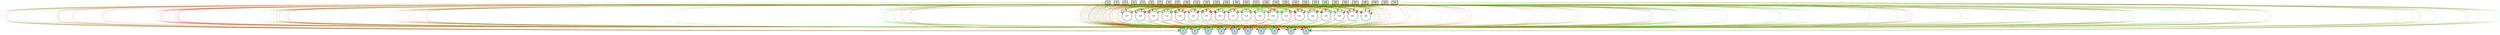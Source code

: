 digraph {
	node [fontsize=9 height=0.2 shape=circle width=0.2]
	-1 [fillcolor=lightgray shape=box style=filled]
	-2 [fillcolor=lightgray shape=box style=filled]
	-3 [fillcolor=lightgray shape=box style=filled]
	-4 [fillcolor=lightgray shape=box style=filled]
	-5 [fillcolor=lightgray shape=box style=filled]
	-6 [fillcolor=lightgray shape=box style=filled]
	-7 [fillcolor=lightgray shape=box style=filled]
	-8 [fillcolor=lightgray shape=box style=filled]
	-9 [fillcolor=lightgray shape=box style=filled]
	-10 [fillcolor=lightgray shape=box style=filled]
	-11 [fillcolor=lightgray shape=box style=filled]
	-12 [fillcolor=lightgray shape=box style=filled]
	-13 [fillcolor=lightgray shape=box style=filled]
	-14 [fillcolor=lightgray shape=box style=filled]
	-15 [fillcolor=lightgray shape=box style=filled]
	-16 [fillcolor=lightgray shape=box style=filled]
	-17 [fillcolor=lightgray shape=box style=filled]
	-18 [fillcolor=lightgray shape=box style=filled]
	-19 [fillcolor=lightgray shape=box style=filled]
	-20 [fillcolor=lightgray shape=box style=filled]
	-21 [fillcolor=lightgray shape=box style=filled]
	-22 [fillcolor=lightgray shape=box style=filled]
	-23 [fillcolor=lightgray shape=box style=filled]
	-24 [fillcolor=lightgray shape=box style=filled]
	-25 [fillcolor=lightgray shape=box style=filled]
	-26 [fillcolor=lightgray shape=box style=filled]
	-27 [fillcolor=lightgray shape=box style=filled]
	-28 [fillcolor=lightgray shape=box style=filled]
	-29 [fillcolor=lightgray shape=box style=filled]
	-30 [fillcolor=lightgray shape=box style=filled]
	-31 [fillcolor=lightgray shape=box style=filled]
	0 [fillcolor=lightblue style=filled]
	1 [fillcolor=lightblue style=filled]
	2 [fillcolor=lightblue style=filled]
	3 [fillcolor=lightblue style=filled]
	4 [fillcolor=lightblue style=filled]
	5 [fillcolor=lightblue style=filled]
	6 [fillcolor=lightblue style=filled]
	7 [fillcolor=lightblue style=filled]
	8 [fillcolor=lightblue style=filled]
	9 [fillcolor=lightblue style=filled]
	330 [fillcolor=white style=filled]
	332 [fillcolor=white style=filled]
	333 [fillcolor=white style=filled]
	334 [fillcolor=white style=filled]
	335 [fillcolor=white style=filled]
	336 [fillcolor=white style=filled]
	337 [fillcolor=white style=filled]
	338 [fillcolor=white style=filled]
	339 [fillcolor=white style=filled]
	340 [fillcolor=white style=filled]
	341 [fillcolor=white style=filled]
	342 [fillcolor=white style=filled]
	343 [fillcolor=white style=filled]
	344 [fillcolor=white style=filled]
	345 [fillcolor=white style=filled]
	346 [fillcolor=white style=filled]
	347 [fillcolor=white style=filled]
	348 [fillcolor=white style=filled]
	349 [fillcolor=white style=filled]
	-1 -> 330 [color=red penwidth=0.3601789352333331 style=solid]
	-1 -> 332 [color=red penwidth=0.20039700801677085 style=solid]
	-1 -> 333 [color=red penwidth=0.5034364051877729 style=solid]
	-1 -> 334 [color=red penwidth=0.19358175164731634 style=solid]
	-1 -> 335 [color=green penwidth=0.389459361612397 style=solid]
	-1 -> 336 [color=green penwidth=0.31427047736519725 style=solid]
	-1 -> 337 [color=green penwidth=0.4660155495863023 style=solid]
	-1 -> 338 [color=red penwidth=0.21204807556058902 style=solid]
	-1 -> 339 [color=red penwidth=0.2641428670358634 style=solid]
	-1 -> 340 [color=green penwidth=0.37704006048416017 style=solid]
	-1 -> 341 [color=green penwidth=0.11538886220763073 style=solid]
	-1 -> 342 [color=red penwidth=0.12189004403005967 style=solid]
	-1 -> 343 [color=red penwidth=0.2880046739219389 style=solid]
	-1 -> 344 [color=red penwidth=0.15087379397298523 style=solid]
	-1 -> 345 [color=red penwidth=0.4159964492967483 style=solid]
	-1 -> 346 [color=green penwidth=0.12273079968460122 style=solid]
	-1 -> 347 [color=red penwidth=0.13601524931390313 style=solid]
	-1 -> 348 [color=green penwidth=0.5479549489406452 style=solid]
	-1 -> 349 [color=green penwidth=0.3172359271310513 style=solid]
	-2 -> 330 [color=green penwidth=0.8547679418321656 style=solid]
	-2 -> 332 [color=green penwidth=0.29268809554489117 style=solid]
	-2 -> 333 [color=green penwidth=0.41793097387723355 style=solid]
	-2 -> 334 [color=green penwidth=0.3193675105474634 style=solid]
	-2 -> 335 [color=green penwidth=0.11268037195146757 style=solid]
	-2 -> 336 [color=green penwidth=0.34991771002407224 style=solid]
	-2 -> 337 [color=green penwidth=0.20666826124039356 style=solid]
	-2 -> 338 [color=red penwidth=0.20405392197585295 style=solid]
	-2 -> 339 [color=green penwidth=0.21522953111729576 style=solid]
	-2 -> 340 [color=red penwidth=0.1536076719156449 style=solid]
	-2 -> 341 [color=green penwidth=0.3544561390604004 style=solid]
	-2 -> 342 [color=red penwidth=0.13795289034740113 style=solid]
	-2 -> 343 [color=red penwidth=0.31170429095657337 style=solid]
	-2 -> 344 [color=red penwidth=0.2966015578838232 style=solid]
	-2 -> 345 [color=green penwidth=0.44710237603140035 style=solid]
	-2 -> 346 [color=green penwidth=0.26568852473057175 style=solid]
	-2 -> 347 [color=red penwidth=0.4704007457423539 style=solid]
	-2 -> 348 [color=red penwidth=0.16380218815157133 style=solid]
	-2 -> 349 [color=red penwidth=0.15185035022517235 style=solid]
	-3 -> 330 [color=green penwidth=0.3333700583628847 style=solid]
	-3 -> 332 [color=green penwidth=0.3008353659868024 style=solid]
	-3 -> 333 [color=red penwidth=0.38152576825721973 style=solid]
	-3 -> 334 [color=green penwidth=0.247071182206635 style=solid]
	-3 -> 335 [color=green penwidth=0.6038224855212805 style=solid]
	-3 -> 336 [color=green penwidth=0.25479672006358006 style=solid]
	-3 -> 337 [color=green penwidth=0.3417225406680769 style=solid]
	-3 -> 338 [color=green penwidth=0.4007078254677975 style=solid]
	-3 -> 339 [color=green penwidth=0.10867385388406296 style=solid]
	-3 -> 340 [color=red penwidth=0.5213732759769472 style=solid]
	-3 -> 341 [color=red penwidth=0.36167323269245966 style=solid]
	-3 -> 342 [color=red penwidth=0.4603828671733249 style=solid]
	-3 -> 343 [color=green penwidth=0.4987726621258992 style=solid]
	-3 -> 344 [color=green penwidth=0.21706407029968472 style=solid]
	-3 -> 345 [color=green penwidth=0.5169169933366902 style=solid]
	-3 -> 346 [color=red penwidth=0.2645199924714079 style=solid]
	-3 -> 347 [color=green penwidth=0.22619468011385443 style=solid]
	-3 -> 348 [color=green penwidth=0.21127924038665308 style=solid]
	-3 -> 349 [color=green penwidth=0.32031338321113634 style=solid]
	-4 -> 330 [color=red penwidth=0.3667196422765311 style=solid]
	-4 -> 332 [color=red penwidth=0.1787270513356527 style=solid]
	-4 -> 333 [color=green penwidth=0.3202045714739483 style=solid]
	-4 -> 334 [color=red penwidth=0.19147281078238648 style=solid]
	-4 -> 335 [color=red penwidth=0.2241752969111869 style=solid]
	-4 -> 336 [color=red penwidth=0.23817918439784866 style=solid]
	-4 -> 337 [color=green penwidth=0.16010708424235592 style=solid]
	-4 -> 338 [color=green penwidth=0.39598011735081795 style=solid]
	-4 -> 339 [color=red penwidth=0.13885963677304547 style=solid]
	-4 -> 340 [color=green penwidth=0.163644032687859 style=solid]
	-4 -> 341 [color=green penwidth=0.39217636529930844 style=solid]
	-4 -> 342 [color=red penwidth=0.1313588573011666 style=solid]
	-4 -> 343 [color=red penwidth=0.11054093576799348 style=solid]
	-4 -> 344 [color=red penwidth=0.1768954144257993 style=solid]
	-4 -> 345 [color=red penwidth=0.5553921998625558 style=solid]
	-4 -> 346 [color=green penwidth=0.13991610245104735 style=solid]
	-4 -> 347 [color=green penwidth=0.19950809181869777 style=solid]
	-4 -> 348 [color=green penwidth=0.29743821611215754 style=dotted]
	-4 -> 349 [color=red penwidth=0.6097050485689995 style=solid]
	-5 -> 330 [color=red penwidth=0.15602730226712916 style=solid]
	-5 -> 332 [color=green penwidth=0.2603764135849009 style=solid]
	-5 -> 333 [color=red penwidth=0.5913972750350309 style=solid]
	-5 -> 334 [color=red penwidth=0.5476421572482093 style=solid]
	-5 -> 335 [color=green penwidth=0.17102419810888325 style=solid]
	-5 -> 336 [color=green penwidth=0.18291235344615792 style=solid]
	-5 -> 337 [color=red penwidth=0.11504202034274283 style=solid]
	-5 -> 338 [color=red penwidth=0.4124995770871449 style=solid]
	-5 -> 339 [color=red penwidth=0.15931839572765422 style=solid]
	-5 -> 340 [color=green penwidth=0.18352581858094597 style=solid]
	-5 -> 341 [color=red penwidth=0.36554298308168076 style=solid]
	-5 -> 342 [color=green penwidth=0.17191757982649827 style=solid]
	-5 -> 343 [color=green penwidth=0.15455177043595597 style=solid]
	-5 -> 344 [color=red penwidth=0.24593576453094634 style=solid]
	-5 -> 345 [color=red penwidth=0.14802465257854802 style=solid]
	-5 -> 346 [color=red penwidth=0.5339744474076646 style=solid]
	-5 -> 347 [color=green penwidth=0.20293180749602283 style=solid]
	-5 -> 348 [color=red penwidth=0.457623160825949 style=solid]
	-5 -> 349 [color=green penwidth=0.26692132181364003 style=solid]
	-6 -> 330 [color=red penwidth=0.4549628127266988 style=solid]
	-6 -> 332 [color=green penwidth=0.4957551480104796 style=solid]
	-6 -> 333 [color=green penwidth=0.3623827506463517 style=solid]
	-6 -> 334 [color=red penwidth=0.1530954210463374 style=solid]
	-6 -> 335 [color=red penwidth=0.21924331900893682 style=solid]
	-6 -> 336 [color=green penwidth=0.4331254266584089 style=solid]
	-6 -> 337 [color=green penwidth=0.14485704307481412 style=solid]
	-6 -> 338 [color=green penwidth=0.14866378730661806 style=solid]
	-6 -> 339 [color=green penwidth=0.8807718375599218 style=solid]
	-6 -> 340 [color=green penwidth=0.14250876496347287 style=solid]
	-6 -> 341 [color=red penwidth=0.32897624863465597 style=solid]
	-6 -> 342 [color=green penwidth=0.19520969111983755 style=solid]
	-6 -> 343 [color=green penwidth=0.1668413333251606 style=solid]
	-6 -> 344 [color=red penwidth=0.3079102666470832 style=solid]
	-6 -> 345 [color=red penwidth=0.23070213726710107 style=solid]
	-6 -> 346 [color=red penwidth=0.49012056708292495 style=solid]
	-6 -> 347 [color=red penwidth=0.17310204205058005 style=solid]
	-6 -> 348 [color=green penwidth=0.47068815160703115 style=solid]
	-6 -> 349 [color=green penwidth=0.7726156125043261 style=solid]
	-7 -> 330 [color=green penwidth=0.2579625300272027 style=solid]
	-7 -> 332 [color=red penwidth=0.30111740238009477 style=solid]
	-7 -> 333 [color=red penwidth=0.28640231583029674 style=solid]
	-7 -> 334 [color=red penwidth=0.2640960153736707 style=solid]
	-7 -> 335 [color=red penwidth=0.1620002353109523 style=solid]
	-7 -> 336 [color=red penwidth=0.2817515386494647 style=solid]
	-7 -> 337 [color=green penwidth=0.4528263732212754 style=solid]
	-7 -> 338 [color=green penwidth=0.22608438742909828 style=solid]
	-7 -> 339 [color=green penwidth=0.10661035689045952 style=solid]
	-7 -> 340 [color=green penwidth=0.22649043520003134 style=solid]
	-7 -> 341 [color=green penwidth=0.12888727597613242 style=solid]
	-7 -> 342 [color=green penwidth=0.1555027157206554 style=solid]
	-7 -> 343 [color=red penwidth=0.12243138091380174 style=solid]
	-7 -> 344 [color=red penwidth=0.6098793714108253 style=solid]
	-7 -> 345 [color=red penwidth=0.1327545916367213 style=solid]
	-7 -> 346 [color=red penwidth=0.1966477769139336 style=solid]
	-7 -> 347 [color=red penwidth=0.36355962845120504 style=solid]
	-7 -> 348 [color=green penwidth=0.15340104008539104 style=solid]
	-7 -> 349 [color=green penwidth=0.31165041546651906 style=solid]
	-8 -> 330 [color=red penwidth=0.3796763332601343 style=solid]
	-8 -> 332 [color=green penwidth=0.4523745491431559 style=solid]
	-8 -> 333 [color=green penwidth=0.16588281737658278 style=solid]
	-8 -> 334 [color=green penwidth=0.16591511277062942 style=solid]
	-8 -> 335 [color=red penwidth=0.3194077061704943 style=solid]
	-8 -> 336 [color=red penwidth=0.16189385610440005 style=solid]
	-8 -> 337 [color=green penwidth=0.4407767406320555 style=solid]
	-8 -> 338 [color=green penwidth=0.10999868695936205 style=solid]
	-8 -> 339 [color=red penwidth=0.2998326359041577 style=solid]
	-8 -> 340 [color=red penwidth=0.21266836985951276 style=solid]
	-8 -> 341 [color=green penwidth=0.24516749275543198 style=solid]
	-8 -> 342 [color=red penwidth=0.4219105535044477 style=solid]
	-8 -> 343 [color=red penwidth=0.7186365850308168 style=solid]
	-8 -> 344 [color=red penwidth=0.6086738018102558 style=solid]
	-8 -> 345 [color=red penwidth=0.7474230437862891 style=solid]
	-8 -> 346 [color=red penwidth=0.24217530547083577 style=solid]
	-8 -> 347 [color=green penwidth=0.13763032782008233 style=solid]
	-8 -> 348 [color=green penwidth=0.2132584742779387 style=solid]
	-8 -> 349 [color=red penwidth=0.408214331260804 style=solid]
	-9 -> 330 [color=red penwidth=0.38007776641522995 style=solid]
	-9 -> 332 [color=green penwidth=0.49210200218448363 style=solid]
	-9 -> 333 [color=red penwidth=0.7081738666907299 style=solid]
	-9 -> 334 [color=red penwidth=0.22337955933872522 style=solid]
	-9 -> 335 [color=red penwidth=0.2263115834935064 style=solid]
	-9 -> 336 [color=green penwidth=0.3541949777665857 style=solid]
	-9 -> 337 [color=green penwidth=0.2304949589847143 style=solid]
	-9 -> 338 [color=green penwidth=0.375549870444021 style=dotted]
	-9 -> 339 [color=red penwidth=0.12022890724081457 style=solid]
	-9 -> 340 [color=green penwidth=0.16686273718528555 style=solid]
	-9 -> 341 [color=red penwidth=0.1303678952754234 style=solid]
	-9 -> 342 [color=red penwidth=0.2742895296497554 style=solid]
	-9 -> 343 [color=red penwidth=0.42691676549684376 style=solid]
	-9 -> 344 [color=green penwidth=0.18012729233769686 style=solid]
	-9 -> 345 [color=green penwidth=0.4518500819843718 style=solid]
	-9 -> 346 [color=green penwidth=0.10340831426619895 style=solid]
	-9 -> 347 [color=green penwidth=0.1588075157158122 style=solid]
	-9 -> 348 [color=green penwidth=0.426168494494388 style=solid]
	-9 -> 349 [color=red penwidth=0.3018417825592808 style=solid]
	-10 -> 330 [color=green penwidth=0.26505965732646053 style=solid]
	-10 -> 332 [color=red penwidth=0.6072942101784362 style=solid]
	-10 -> 333 [color=red penwidth=0.27564994100533124 style=solid]
	-10 -> 334 [color=green penwidth=0.3578010747156668 style=solid]
	-10 -> 335 [color=green penwidth=0.3212788355397346 style=solid]
	-10 -> 336 [color=green penwidth=0.10887136278402033 style=solid]
	-10 -> 337 [color=green penwidth=0.2151001632485893 style=solid]
	-10 -> 338 [color=red penwidth=0.15196283880541842 style=solid]
	-10 -> 339 [color=green penwidth=0.33859671495483834 style=solid]
	-10 -> 340 [color=green penwidth=0.6552577672180472 style=solid]
	-10 -> 341 [color=green penwidth=0.41309973922538734 style=solid]
	-10 -> 342 [color=green penwidth=0.4645007297951542 style=solid]
	-10 -> 343 [color=green penwidth=0.24728792394236696 style=solid]
	-10 -> 344 [color=green penwidth=0.2699454462365352 style=solid]
	-10 -> 345 [color=green penwidth=0.15951010185616052 style=solid]
	-10 -> 346 [color=red penwidth=0.23753004382847784 style=solid]
	-10 -> 347 [color=red penwidth=0.47870073663096546 style=solid]
	-10 -> 348 [color=green penwidth=0.29306699196790653 style=solid]
	-10 -> 349 [color=red penwidth=0.18118341314798636 style=solid]
	-11 -> 330 [color=red penwidth=0.10123168988159496 style=solid]
	-11 -> 332 [color=red penwidth=0.2460613237414093 style=solid]
	-11 -> 333 [color=red penwidth=0.20690730523361367 style=solid]
	-11 -> 334 [color=red penwidth=0.19381437949289926 style=solid]
	-11 -> 335 [color=red penwidth=0.6064150720454148 style=solid]
	-11 -> 336 [color=red penwidth=0.40550225211517077 style=solid]
	-11 -> 337 [color=green penwidth=0.19621715811656645 style=solid]
	-11 -> 338 [color=red penwidth=0.4240075067662461 style=solid]
	-11 -> 339 [color=green penwidth=0.20165164070984876 style=solid]
	-11 -> 340 [color=green penwidth=0.11431373910124483 style=solid]
	-11 -> 341 [color=red penwidth=0.30802820648739704 style=solid]
	-11 -> 342 [color=green penwidth=0.3332371139272048 style=solid]
	-11 -> 343 [color=red penwidth=0.31511665901155717 style=solid]
	-11 -> 344 [color=green penwidth=0.4930836084812106 style=solid]
	-11 -> 345 [color=green penwidth=0.21057600568400794 style=solid]
	-11 -> 346 [color=green penwidth=0.2513575719332082 style=solid]
	-11 -> 347 [color=red penwidth=0.15821831564316782 style=solid]
	-11 -> 348 [color=green penwidth=0.38016800620408076 style=solid]
	-11 -> 349 [color=red penwidth=0.27094703967010814 style=solid]
	-12 -> 330 [color=green penwidth=0.4500180574898158 style=solid]
	-12 -> 332 [color=green penwidth=0.421277046639412 style=solid]
	-12 -> 333 [color=green penwidth=0.2142242311858526 style=solid]
	-12 -> 334 [color=green penwidth=0.5558369426415968 style=solid]
	-12 -> 335 [color=red penwidth=0.28573069349845054 style=solid]
	-12 -> 336 [color=red penwidth=0.23022352923551226 style=solid]
	-12 -> 337 [color=green penwidth=0.1634693191089773 style=solid]
	-12 -> 338 [color=green penwidth=0.3509118335786572 style=dotted]
	-12 -> 339 [color=green penwidth=0.3431990281409143 style=solid]
	-12 -> 340 [color=green penwidth=0.16334522046593575 style=solid]
	-12 -> 341 [color=red penwidth=0.3867375880886684 style=solid]
	-12 -> 342 [color=green penwidth=0.13682475795629984 style=solid]
	-12 -> 343 [color=green penwidth=0.23850710517199156 style=solid]
	-12 -> 344 [color=red penwidth=0.17584686170560784 style=solid]
	-12 -> 345 [color=green penwidth=0.5105163267925993 style=solid]
	-12 -> 346 [color=red penwidth=0.43266738583924313 style=solid]
	-12 -> 347 [color=green penwidth=0.23475357526307397 style=solid]
	-12 -> 348 [color=green penwidth=0.3292141208785161 style=solid]
	-12 -> 349 [color=red penwidth=0.4221271808151844 style=solid]
	-13 -> 330 [color=green penwidth=0.7659667180189368 style=solid]
	-13 -> 332 [color=green penwidth=0.33521769046674543 style=solid]
	-13 -> 333 [color=red penwidth=0.4653157950432051 style=solid]
	-13 -> 334 [color=green penwidth=0.37214285774928335 style=solid]
	-13 -> 335 [color=red penwidth=0.2429477628367093 style=solid]
	-13 -> 336 [color=red penwidth=0.14966009104252037 style=solid]
	-13 -> 337 [color=red penwidth=0.4936199284756141 style=solid]
	-13 -> 338 [color=green penwidth=0.3241803751648994 style=solid]
	-13 -> 339 [color=red penwidth=0.33744999343116455 style=solid]
	-13 -> 340 [color=green penwidth=0.10542291736817042 style=solid]
	-13 -> 341 [color=red penwidth=0.3743545232105667 style=solid]
	-13 -> 342 [color=green penwidth=0.20105268294545076 style=solid]
	-13 -> 343 [color=red penwidth=0.1343128432727843 style=solid]
	-13 -> 344 [color=green penwidth=0.11849162413842029 style=solid]
	-13 -> 345 [color=green penwidth=0.15612675296475564 style=solid]
	-13 -> 346 [color=green penwidth=0.42264201701645887 style=solid]
	-13 -> 347 [color=green penwidth=0.4395879837048736 style=solid]
	-13 -> 348 [color=red penwidth=0.30178510560207583 style=solid]
	-13 -> 349 [color=red penwidth=0.1586123834336903 style=solid]
	-14 -> 330 [color=green penwidth=0.3012377012200088 style=solid]
	-14 -> 332 [color=red penwidth=0.20664383916227314 style=solid]
	-14 -> 333 [color=green penwidth=0.37046130442620595 style=solid]
	-14 -> 334 [color=red penwidth=0.5094681154853048 style=solid]
	-14 -> 335 [color=green penwidth=0.34645702551632646 style=solid]
	-14 -> 336 [color=green penwidth=0.12797555556911652 style=solid]
	-14 -> 337 [color=green penwidth=0.4807429547658715 style=solid]
	-14 -> 338 [color=red penwidth=0.1665709714101815 style=solid]
	-14 -> 339 [color=green penwidth=0.5088717282280438 style=solid]
	-14 -> 340 [color=green penwidth=0.39996932090656223 style=solid]
	-14 -> 341 [color=red penwidth=0.46837227303604 style=solid]
	-14 -> 342 [color=green penwidth=0.43955877406153143 style=solid]
	-14 -> 343 [color=red penwidth=0.49068423373650116 style=solid]
	-14 -> 344 [color=green penwidth=0.16982681317928933 style=solid]
	-14 -> 345 [color=red penwidth=0.21623975518549887 style=solid]
	-14 -> 346 [color=red penwidth=0.4095180726569456 style=solid]
	-14 -> 347 [color=red penwidth=0.16401925660825378 style=solid]
	-14 -> 348 [color=red penwidth=0.5865341076026923 style=solid]
	-14 -> 349 [color=green penwidth=0.5762088623827939 style=solid]
	-15 -> 330 [color=green penwidth=0.21786264926593718 style=solid]
	-15 -> 332 [color=green penwidth=0.3325185027695473 style=solid]
	-15 -> 333 [color=red penwidth=0.1208256178091372 style=solid]
	-15 -> 334 [color=red penwidth=0.2211384360632993 style=solid]
	-15 -> 335 [color=red penwidth=0.22604317834078475 style=solid]
	-15 -> 336 [color=red penwidth=0.32505544673679354 style=solid]
	-15 -> 337 [color=green penwidth=0.2604760662007604 style=solid]
	-15 -> 338 [color=green penwidth=0.11164046981310109 style=solid]
	-15 -> 339 [color=green penwidth=0.14994379755035786 style=solid]
	-15 -> 340 [color=green penwidth=0.28768752267242403 style=solid]
	-15 -> 341 [color=green penwidth=0.4950019337702336 style=solid]
	-15 -> 342 [color=red penwidth=0.11204674402625177 style=solid]
	-15 -> 343 [color=red penwidth=0.5048380880992946 style=solid]
	-15 -> 344 [color=red penwidth=0.29263377008651037 style=solid]
	-15 -> 345 [color=red penwidth=0.2768981118375494 style=solid]
	-15 -> 346 [color=green penwidth=0.3699213940558549 style=solid]
	-15 -> 347 [color=red penwidth=0.22892782555166588 style=solid]
	-15 -> 348 [color=red penwidth=0.39320036010954607 style=solid]
	-15 -> 349 [color=red penwidth=0.48526248544649886 style=solid]
	-16 -> 330 [color=green penwidth=0.11818329823564128 style=solid]
	-16 -> 332 [color=green penwidth=0.24397120240059203 style=solid]
	-16 -> 333 [color=green penwidth=0.19268973231618752 style=solid]
	-16 -> 334 [color=red penwidth=0.3904916384557704 style=solid]
	-16 -> 335 [color=red penwidth=0.34048624363002034 style=solid]
	-16 -> 336 [color=green penwidth=0.2812047649281425 style=dotted]
	-16 -> 337 [color=red penwidth=0.37891458345562534 style=solid]
	-16 -> 338 [color=green penwidth=0.16649282133929133 style=solid]
	-16 -> 339 [color=red penwidth=0.1952946058543727 style=solid]
	-16 -> 340 [color=green penwidth=0.18355223739678833 style=solid]
	-16 -> 341 [color=red penwidth=0.4804576572110053 style=solid]
	-16 -> 342 [color=green penwidth=0.19290137434220822 style=solid]
	-16 -> 343 [color=green penwidth=0.4547598833849138 style=solid]
	-16 -> 344 [color=green penwidth=0.1460143259147565 style=solid]
	-16 -> 345 [color=red penwidth=0.6710671480900473 style=solid]
	-16 -> 346 [color=red penwidth=0.1873757728646414 style=solid]
	-16 -> 347 [color=red penwidth=0.18878619197997365 style=solid]
	-16 -> 348 [color=red penwidth=0.11236073419050674 style=solid]
	-16 -> 349 [color=red penwidth=0.29629844554034046 style=solid]
	-17 -> 330 [color=red penwidth=0.1939192315451593 style=solid]
	-17 -> 332 [color=red penwidth=0.2286754964572298 style=solid]
	-17 -> 333 [color=green penwidth=0.5215572050769256 style=solid]
	-17 -> 334 [color=red penwidth=0.10722884169377854 style=solid]
	-17 -> 335 [color=red penwidth=0.6331452540106876 style=solid]
	-17 -> 336 [color=red penwidth=0.4291506346105597 style=solid]
	-17 -> 337 [color=red penwidth=0.5315331524984666 style=solid]
	-17 -> 338 [color=red penwidth=0.12108900343588541 style=solid]
	-17 -> 339 [color=green penwidth=0.21673395942925983 style=solid]
	-17 -> 340 [color=red penwidth=0.5012643977098973 style=solid]
	-17 -> 341 [color=green penwidth=0.3895477435608792 style=solid]
	-17 -> 342 [color=red penwidth=0.39042542094046484 style=solid]
	-17 -> 343 [color=red penwidth=0.35054182408686485 style=solid]
	-17 -> 344 [color=red penwidth=0.4843366022574025 style=solid]
	-17 -> 345 [color=red penwidth=0.12396126084483561 style=solid]
	-17 -> 346 [color=green penwidth=0.11940071854421881 style=solid]
	-17 -> 347 [color=green penwidth=0.3725022711164554 style=solid]
	-17 -> 348 [color=green penwidth=0.2457288625675463 style=solid]
	-17 -> 349 [color=green penwidth=0.21831296796978167 style=solid]
	-18 -> 330 [color=green penwidth=0.4368459053334959 style=solid]
	-18 -> 332 [color=green penwidth=0.6935624709088839 style=solid]
	-18 -> 333 [color=green penwidth=0.16190110113320694 style=solid]
	-18 -> 334 [color=red penwidth=0.2975613533833673 style=solid]
	-18 -> 335 [color=green penwidth=0.26526245053041664 style=solid]
	-18 -> 336 [color=red penwidth=0.134922912854785 style=solid]
	-18 -> 337 [color=green penwidth=0.40639184694575714 style=solid]
	-18 -> 338 [color=red penwidth=0.4137244690390802 style=solid]
	-18 -> 339 [color=green penwidth=0.2497612119959086 style=solid]
	-18 -> 340 [color=red penwidth=0.23601305559775124 style=dotted]
	-18 -> 341 [color=red penwidth=0.22789261323607712 style=solid]
	-18 -> 342 [color=red penwidth=0.3302350968609634 style=solid]
	-18 -> 343 [color=green penwidth=0.3530983910345894 style=solid]
	-18 -> 344 [color=green penwidth=0.17724725314686526 style=solid]
	-18 -> 345 [color=green penwidth=0.11883191668581426 style=solid]
	-18 -> 346 [color=red penwidth=0.2193794448380948 style=solid]
	-18 -> 347 [color=red penwidth=0.19554705341594253 style=solid]
	-18 -> 348 [color=red penwidth=0.2397713905783688 style=solid]
	-18 -> 349 [color=red penwidth=0.3618959119867211 style=solid]
	-19 -> 330 [color=green penwidth=0.2064214901810384 style=solid]
	-19 -> 332 [color=green penwidth=0.16808268144744876 style=solid]
	-19 -> 333 [color=green penwidth=0.23592386581369915 style=solid]
	-19 -> 334 [color=red penwidth=0.29388572601207097 style=solid]
	-19 -> 335 [color=green penwidth=0.6749313735528932 style=solid]
	-19 -> 336 [color=green penwidth=0.2811468658259646 style=solid]
	-19 -> 337 [color=green penwidth=0.5510647757633935 style=solid]
	-19 -> 338 [color=green penwidth=0.5086536995395644 style=solid]
	-19 -> 339 [color=red penwidth=0.2522000413962495 style=solid]
	-19 -> 340 [color=red penwidth=0.1541148988630946 style=solid]
	-19 -> 341 [color=red penwidth=0.11993338388857755 style=solid]
	-19 -> 342 [color=green penwidth=0.282237110099019 style=solid]
	-19 -> 343 [color=green penwidth=0.50965771397947 style=solid]
	-19 -> 344 [color=green penwidth=0.5272698225913366 style=solid]
	-19 -> 345 [color=green penwidth=0.18188252888182266 style=solid]
	-19 -> 346 [color=green penwidth=0.288238675955118 style=solid]
	-19 -> 347 [color=green penwidth=0.42843766817415285 style=solid]
	-19 -> 348 [color=green penwidth=0.25014893485634315 style=solid]
	-19 -> 349 [color=red penwidth=0.10069991431932405 style=solid]
	-20 -> 330 [color=green penwidth=0.38978434992351496 style=solid]
	-20 -> 332 [color=red penwidth=0.3697470321271492 style=solid]
	-20 -> 333 [color=green penwidth=0.3574630631653857 style=solid]
	-20 -> 334 [color=red penwidth=0.24160271042563738 style=solid]
	-20 -> 335 [color=red penwidth=0.18362256152943046 style=solid]
	-20 -> 336 [color=red penwidth=0.6510452650176811 style=solid]
	-20 -> 337 [color=green penwidth=0.1129361722483597 style=solid]
	-20 -> 338 [color=red penwidth=0.1981743385131759 style=solid]
	-20 -> 339 [color=green penwidth=0.10150213934205339 style=solid]
	-20 -> 340 [color=green penwidth=0.18378197545870412 style=solid]
	-20 -> 341 [color=red penwidth=0.2436749230229801 style=solid]
	-20 -> 342 [color=green penwidth=0.29302310122471614 style=solid]
	-20 -> 343 [color=green penwidth=0.129862468098482 style=solid]
	-20 -> 344 [color=green penwidth=0.34682501142616284 style=solid]
	-20 -> 345 [color=green penwidth=0.3568157885342593 style=solid]
	-20 -> 346 [color=red penwidth=0.13125367607683658 style=solid]
	-20 -> 347 [color=red penwidth=0.3971117271839133 style=solid]
	-20 -> 348 [color=red penwidth=0.494653879386305 style=solid]
	-20 -> 349 [color=red penwidth=0.1614053870139247 style=solid]
	-21 -> 330 [color=red penwidth=0.30536471250233965 style=solid]
	-21 -> 332 [color=green penwidth=0.1518081948546915 style=solid]
	-21 -> 333 [color=green penwidth=0.47428120535626106 style=solid]
	-21 -> 334 [color=green penwidth=0.13840898597675777 style=solid]
	-21 -> 335 [color=green penwidth=0.3262620786119381 style=solid]
	-21 -> 336 [color=green penwidth=0.2291697694738448 style=solid]
	-21 -> 337 [color=green penwidth=0.31846556926415115 style=solid]
	-21 -> 338 [color=green penwidth=0.14101418845829783 style=solid]
	-21 -> 339 [color=red penwidth=0.13112955704447704 style=dotted]
	-21 -> 340 [color=green penwidth=0.3525064711624112 style=solid]
	-21 -> 341 [color=red penwidth=0.3082668253191083 style=solid]
	-21 -> 342 [color=green penwidth=0.14418425653773106 style=solid]
	-21 -> 343 [color=red penwidth=0.22664859433687579 style=solid]
	-21 -> 344 [color=red penwidth=0.3913052530998138 style=solid]
	-21 -> 345 [color=red penwidth=0.20235144307323533 style=solid]
	-21 -> 346 [color=green penwidth=0.277170067868442 style=solid]
	-21 -> 347 [color=red penwidth=0.2530178998702143 style=solid]
	-21 -> 348 [color=green penwidth=0.15017962587766287 style=solid]
	-21 -> 349 [color=red penwidth=0.3926315420586982 style=solid]
	-22 -> 330 [color=green penwidth=0.23482790555217187 style=solid]
	-22 -> 332 [color=red penwidth=0.24717958176322508 style=solid]
	-22 -> 333 [color=green penwidth=0.40193220032665977 style=solid]
	-22 -> 334 [color=green penwidth=0.5559543749640793 style=solid]
	-22 -> 335 [color=green penwidth=0.1640569444918261 style=solid]
	-22 -> 336 [color=green penwidth=0.5119268113844365 style=solid]
	-22 -> 337 [color=red penwidth=0.23975107324700773 style=solid]
	-22 -> 338 [color=red penwidth=0.23425450436633627 style=solid]
	-22 -> 339 [color=red penwidth=0.25826931507513534 style=solid]
	-22 -> 340 [color=green penwidth=0.4145485341093562 style=solid]
	-22 -> 341 [color=red penwidth=0.4669217742933397 style=solid]
	-22 -> 342 [color=red penwidth=0.16021153868260116 style=solid]
	-22 -> 343 [color=red penwidth=0.10901353491340558 style=solid]
	-22 -> 344 [color=green penwidth=0.23360407785897516 style=solid]
	-22 -> 345 [color=green penwidth=0.29951784114880053 style=solid]
	-22 -> 346 [color=red penwidth=0.2181053317926327 style=solid]
	-22 -> 347 [color=red penwidth=0.4524769575129062 style=solid]
	-22 -> 348 [color=red penwidth=0.10210916037035533 style=solid]
	-22 -> 349 [color=green penwidth=0.3462719427689164 style=solid]
	-23 -> 330 [color=green penwidth=0.1709641885554694 style=solid]
	-23 -> 332 [color=red penwidth=0.3186466205712535 style=solid]
	-23 -> 333 [color=red penwidth=0.19007614624791924 style=solid]
	-23 -> 334 [color=green penwidth=0.20667032173325267 style=solid]
	-23 -> 335 [color=green penwidth=0.34570141985663194 style=solid]
	-23 -> 336 [color=green penwidth=0.3591084169374439 style=solid]
	-23 -> 337 [color=red penwidth=0.1890875570296574 style=solid]
	-23 -> 338 [color=red penwidth=0.29268270099699434 style=solid]
	-23 -> 339 [color=red penwidth=0.19919951553097903 style=solid]
	-23 -> 340 [color=green penwidth=0.3998239605730146 style=solid]
	-23 -> 341 [color=green penwidth=0.1176531978823204 style=solid]
	-23 -> 342 [color=green penwidth=0.22282127570292964 style=solid]
	-23 -> 343 [color=green penwidth=0.581637508539695 style=solid]
	-23 -> 344 [color=green penwidth=0.17877467543685738 style=solid]
	-23 -> 345 [color=red penwidth=0.5142816788860276 style=solid]
	-23 -> 346 [color=green penwidth=0.41732156986253277 style=solid]
	-23 -> 347 [color=red penwidth=0.1453183940998472 style=solid]
	-23 -> 348 [color=red penwidth=0.3047460781070504 style=solid]
	-23 -> 349 [color=green penwidth=0.4245452582439707 style=solid]
	-24 -> 330 [color=red penwidth=0.27550390014230053 style=solid]
	-24 -> 332 [color=red penwidth=0.23378633609368277 style=solid]
	-24 -> 333 [color=green penwidth=0.3900513512007284 style=solid]
	-24 -> 334 [color=green penwidth=0.10600720620557079 style=solid]
	-24 -> 335 [color=green penwidth=0.4255025780015125 style=solid]
	-24 -> 336 [color=green penwidth=0.514904100081376 style=solid]
	-24 -> 337 [color=red penwidth=0.11181373197161382 style=solid]
	-24 -> 338 [color=green penwidth=0.20512084669444164 style=solid]
	-24 -> 339 [color=red penwidth=0.3807664949264349 style=solid]
	-24 -> 340 [color=green penwidth=0.3174243278019704 style=solid]
	-24 -> 341 [color=red penwidth=0.10342164112021462 style=solid]
	-24 -> 342 [color=red penwidth=0.6060198948780654 style=solid]
	-24 -> 343 [color=red penwidth=0.4820140313473983 style=solid]
	-24 -> 344 [color=green penwidth=0.1045887948651859 style=solid]
	-24 -> 345 [color=green penwidth=0.25971868541909615 style=solid]
	-24 -> 346 [color=green penwidth=0.2037138896222334 style=solid]
	-24 -> 347 [color=red penwidth=0.12155464868918789 style=solid]
	-24 -> 348 [color=red penwidth=0.16324194471907483 style=solid]
	-24 -> 349 [color=green penwidth=0.5770726515698226 style=solid]
	-25 -> 330 [color=green penwidth=0.6247717119514485 style=solid]
	-25 -> 332 [color=green penwidth=0.4099961203088437 style=solid]
	-25 -> 333 [color=red penwidth=0.19943594617766075 style=solid]
	-25 -> 334 [color=red penwidth=0.27993413749337337 style=solid]
	-25 -> 335 [color=red penwidth=0.2619265235852183 style=solid]
	-25 -> 336 [color=red penwidth=0.4032878313050652 style=solid]
	-25 -> 337 [color=green penwidth=0.2581212216724047 style=solid]
	-25 -> 338 [color=red penwidth=0.13544359477341505 style=solid]
	-25 -> 339 [color=green penwidth=0.3810519927606425 style=solid]
	-25 -> 340 [color=red penwidth=0.22293713652339298 style=solid]
	-25 -> 341 [color=green penwidth=0.1373466056444811 style=solid]
	-25 -> 342 [color=green penwidth=0.19503836550229114 style=solid]
	-25 -> 343 [color=green penwidth=0.4048749439362007 style=solid]
	-25 -> 344 [color=red penwidth=0.211505298602493 style=solid]
	-25 -> 345 [color=red penwidth=0.25267616066350396 style=solid]
	-25 -> 346 [color=green penwidth=0.3020350870159765 style=solid]
	-25 -> 347 [color=green penwidth=0.15358520570446033 style=solid]
	-25 -> 348 [color=green penwidth=0.26216545241034805 style=solid]
	-25 -> 349 [color=red penwidth=0.1269466002942064 style=solid]
	-26 -> 330 [color=red penwidth=0.2748587860665509 style=solid]
	-26 -> 332 [color=red penwidth=0.2676533037783658 style=solid]
	-26 -> 333 [color=green penwidth=0.28514186701645405 style=solid]
	-26 -> 334 [color=green penwidth=0.5972089586252501 style=solid]
	-26 -> 335 [color=green penwidth=0.2803627008202262 style=solid]
	-26 -> 336 [color=green penwidth=0.26834629362977935 style=solid]
	-26 -> 337 [color=red penwidth=0.37365389468955723 style=solid]
	-26 -> 338 [color=green penwidth=0.6100026869634233 style=solid]
	-26 -> 339 [color=green penwidth=0.18197092440402077 style=solid]
	-26 -> 340 [color=red penwidth=0.2688313163026683 style=solid]
	-26 -> 341 [color=green penwidth=0.41733920307474337 style=solid]
	-26 -> 342 [color=green penwidth=0.3057791556381374 style=solid]
	-26 -> 343 [color=red penwidth=0.15452776918744346 style=solid]
	-26 -> 344 [color=red penwidth=0.274593585710185 style=solid]
	-26 -> 345 [color=red penwidth=0.5161611240375527 style=solid]
	-26 -> 346 [color=red penwidth=0.5003149191216163 style=solid]
	-26 -> 347 [color=red penwidth=0.1202985678612984 style=solid]
	-26 -> 348 [color=red penwidth=0.45906269812870304 style=solid]
	-26 -> 349 [color=green penwidth=0.2426143718056234 style=solid]
	-27 -> 330 [color=red penwidth=0.5448535120705997 style=solid]
	-27 -> 332 [color=green penwidth=0.4951487870529281 style=solid]
	-27 -> 333 [color=green penwidth=0.4829211360404335 style=solid]
	-27 -> 334 [color=red penwidth=0.11436243855140046 style=solid]
	-27 -> 335 [color=red penwidth=0.14116459294168113 style=solid]
	-27 -> 336 [color=green penwidth=0.26737267442973683 style=solid]
	-27 -> 337 [color=red penwidth=0.10957259745525022 style=solid]
	-27 -> 338 [color=red penwidth=0.3068870024785504 style=solid]
	-27 -> 339 [color=green penwidth=0.13852193944027802 style=solid]
	-27 -> 340 [color=red penwidth=0.3928175851081075 style=solid]
	-27 -> 341 [color=green penwidth=0.23104497145240913 style=solid]
	-27 -> 342 [color=red penwidth=0.6413937760513131 style=solid]
	-27 -> 343 [color=green penwidth=0.23833168435369664 style=solid]
	-27 -> 344 [color=red penwidth=0.5408659694721621 style=solid]
	-27 -> 345 [color=green penwidth=0.3492963775544021 style=solid]
	-27 -> 346 [color=green penwidth=0.15203736078135824 style=solid]
	-27 -> 347 [color=green penwidth=0.10778611927616433 style=solid]
	-27 -> 348 [color=green penwidth=0.36912855836697234 style=solid]
	-27 -> 349 [color=green penwidth=0.40582988779266194 style=solid]
	-28 -> 330 [color=red penwidth=0.43457678485213114 style=solid]
	-28 -> 332 [color=green penwidth=0.26423963350257235 style=solid]
	-28 -> 333 [color=red penwidth=0.323742517295857 style=solid]
	-28 -> 334 [color=red penwidth=0.3413023298732438 style=solid]
	-28 -> 335 [color=red penwidth=0.26651589654145824 style=solid]
	-28 -> 336 [color=red penwidth=0.16660459640676864 style=dotted]
	-28 -> 337 [color=green penwidth=0.28539380174945095 style=solid]
	-28 -> 338 [color=red penwidth=0.12161435799659842 style=solid]
	-28 -> 339 [color=green penwidth=0.1703761862120432 style=solid]
	-28 -> 340 [color=red penwidth=0.1339107248390489 style=solid]
	-28 -> 341 [color=green penwidth=0.5502493843302656 style=solid]
	-28 -> 342 [color=green penwidth=0.37861885504672277 style=solid]
	-28 -> 343 [color=green penwidth=0.29163767057245193 style=solid]
	-28 -> 344 [color=red penwidth=0.3992960489027795 style=solid]
	-28 -> 345 [color=red penwidth=0.18127883288100988 style=solid]
	-28 -> 346 [color=red penwidth=0.11637633648541297 style=solid]
	-28 -> 347 [color=red penwidth=0.3879515839182942 style=solid]
	-28 -> 348 [color=red penwidth=0.1118097661181192 style=solid]
	-28 -> 349 [color=red penwidth=0.3638066344412424 style=solid]
	-29 -> 330 [color=green penwidth=0.1188329671109966 style=solid]
	-29 -> 332 [color=red penwidth=0.35701008394959877 style=solid]
	-29 -> 333 [color=green penwidth=0.22801744065380247 style=solid]
	-29 -> 334 [color=green penwidth=0.20213826435845 style=solid]
	-29 -> 335 [color=green penwidth=0.32319702320932686 style=solid]
	-29 -> 336 [color=green penwidth=0.27124870892860964 style=solid]
	-29 -> 337 [color=red penwidth=0.3570614495071167 style=solid]
	-29 -> 338 [color=red penwidth=0.19507946386406586 style=solid]
	-29 -> 339 [color=red penwidth=0.5297272459367722 style=solid]
	-29 -> 340 [color=green penwidth=0.24063779288297282 style=solid]
	-29 -> 341 [color=red penwidth=0.23429890968670972 style=solid]
	-29 -> 342 [color=green penwidth=0.24481628115779683 style=solid]
	-29 -> 343 [color=green penwidth=0.20825724785336544 style=solid]
	-29 -> 344 [color=red penwidth=0.14612067291154576 style=solid]
	-29 -> 345 [color=green penwidth=0.3695464643591151 style=solid]
	-29 -> 346 [color=red penwidth=0.2205084026146839 style=solid]
	-29 -> 347 [color=green penwidth=0.29489149589873587 style=solid]
	-29 -> 348 [color=red penwidth=0.14807403635645014 style=solid]
	-29 -> 349 [color=green penwidth=0.4343314673177956 style=solid]
	-30 -> 330 [color=red penwidth=0.10165084631735564 style=solid]
	-30 -> 332 [color=red penwidth=0.27760045204381273 style=solid]
	-30 -> 333 [color=green penwidth=0.43297374432796154 style=solid]
	-30 -> 334 [color=green penwidth=0.21327664603983804 style=solid]
	-30 -> 335 [color=green penwidth=0.1366744437842305 style=solid]
	-30 -> 336 [color=red penwidth=0.3213337389283213 style=solid]
	-30 -> 337 [color=green penwidth=0.30397518598977846 style=solid]
	-30 -> 338 [color=green penwidth=0.21905739740842461 style=solid]
	-30 -> 339 [color=red penwidth=0.5259705515271903 style=solid]
	-30 -> 340 [color=green penwidth=0.4539866006937756 style=solid]
	-30 -> 341 [color=red penwidth=0.47326924322035224 style=solid]
	-30 -> 342 [color=green penwidth=0.20861590999786397 style=solid]
	-30 -> 343 [color=red penwidth=0.1934973903126585 style=solid]
	-30 -> 344 [color=red penwidth=0.4091793149091071 style=solid]
	-30 -> 345 [color=green penwidth=0.6162910314617763 style=solid]
	-30 -> 346 [color=green penwidth=0.28487931046146514 style=solid]
	-30 -> 347 [color=red penwidth=0.3202570676978522 style=solid]
	-30 -> 348 [color=green penwidth=0.7501012345992735 style=solid]
	-30 -> 349 [color=green penwidth=0.2995598322556957 style=solid]
	-31 -> 330 [color=green penwidth=0.4693245065581301 style=solid]
	-31 -> 332 [color=green penwidth=0.11571023915392685 style=solid]
	-31 -> 333 [color=red penwidth=0.2855976553995872 style=solid]
	-31 -> 334 [color=red penwidth=0.1629230716073461 style=solid]
	-31 -> 335 [color=red penwidth=0.19659960122112735 style=solid]
	-31 -> 336 [color=red penwidth=0.30918964621343314 style=solid]
	-31 -> 337 [color=green penwidth=0.5200473110061605 style=solid]
	-31 -> 338 [color=green penwidth=0.11928503047609232 style=solid]
	-31 -> 339 [color=green penwidth=0.6793818385797942 style=solid]
	-31 -> 340 [color=green penwidth=0.11009460446201232 style=solid]
	-31 -> 341 [color=red penwidth=0.3489416545798433 style=solid]
	-31 -> 342 [color=green penwidth=0.4955979154239839 style=solid]
	-31 -> 343 [color=green penwidth=0.3548049770798616 style=solid]
	-31 -> 344 [color=green penwidth=0.20253014141665865 style=solid]
	-31 -> 345 [color=green penwidth=0.3830339010749346 style=solid]
	-31 -> 346 [color=red penwidth=0.10058638567381088 style=solid]
	-31 -> 347 [color=red penwidth=0.25545819593730734 style=solid]
	-31 -> 348 [color=red penwidth=0.4628507765022427 style=solid]
	-31 -> 349 [color=red penwidth=0.1996613993485193 style=solid]
	330 -> 0 [color=green penwidth=0.4289949798584216 style=solid]
	330 -> 1 [color=red penwidth=0.3093855089786146 style=solid]
	330 -> 2 [color=green penwidth=0.4257444372973638 style=solid]
	330 -> 3 [color=red penwidth=0.2597420786708633 style=solid]
	330 -> 4 [color=green penwidth=0.48106065837873335 style=solid]
	330 -> 5 [color=green penwidth=0.28230106807676725 style=solid]
	330 -> 6 [color=red penwidth=0.1898145413656428 style=solid]
	330 -> 7 [color=green penwidth=0.33499823815500873 style=solid]
	330 -> 8 [color=red penwidth=0.6144846050235696 style=solid]
	330 -> 9 [color=red penwidth=0.3386617181980668 style=solid]
	332 -> 0 [color=green penwidth=0.20185416418287688 style=solid]
	332 -> 1 [color=red penwidth=0.17763065635759617 style=solid]
	332 -> 2 [color=red penwidth=0.3893474346976684 style=solid]
	332 -> 3 [color=red penwidth=0.14187811953850143 style=solid]
	332 -> 4 [color=red penwidth=0.4142205842156593 style=solid]
	332 -> 5 [color=red penwidth=0.1761917880206087 style=solid]
	332 -> 6 [color=red penwidth=0.41464752819786677 style=solid]
	332 -> 7 [color=red penwidth=0.14991045427712618 style=solid]
	332 -> 8 [color=red penwidth=0.4767188047245975 style=solid]
	332 -> 9 [color=red penwidth=0.2677925124089622 style=solid]
	333 -> 0 [color=green penwidth=0.15772383329240897 style=dotted]
	333 -> 1 [color=red penwidth=0.42193786253873045 style=solid]
	333 -> 2 [color=red penwidth=0.10102501030987898 style=solid]
	333 -> 3 [color=green penwidth=0.5824471809806235 style=solid]
	333 -> 4 [color=green penwidth=0.18600228129355773 style=solid]
	333 -> 5 [color=green penwidth=0.2373836337896649 style=solid]
	333 -> 6 [color=green penwidth=0.14111902497452178 style=solid]
	333 -> 7 [color=green penwidth=0.4948504732979825 style=solid]
	333 -> 8 [color=red penwidth=0.2254673965226787 style=solid]
	333 -> 9 [color=green penwidth=0.4776921005066622 style=solid]
	334 -> 0 [color=green penwidth=0.25833038928485386 style=solid]
	334 -> 1 [color=green penwidth=0.25887575435256405 style=solid]
	334 -> 2 [color=green penwidth=0.12819886388676824 style=solid]
	334 -> 3 [color=green penwidth=0.2308876900695559 style=solid]
	334 -> 4 [color=green penwidth=0.19006878997425136 style=solid]
	334 -> 5 [color=red penwidth=0.1982468213823576 style=solid]
	334 -> 6 [color=red penwidth=0.1476318444488319 style=solid]
	334 -> 7 [color=green penwidth=0.19479248239205704 style=solid]
	334 -> 8 [color=red penwidth=0.20457909506195474 style=solid]
	334 -> 9 [color=red penwidth=0.3548442522574061 style=solid]
	335 -> 0 [color=green penwidth=0.43086650147517025 style=solid]
	335 -> 1 [color=green penwidth=0.457373245814197 style=solid]
	335 -> 2 [color=red penwidth=0.17829957626342177 style=solid]
	335 -> 3 [color=green penwidth=0.47433284258255604 style=solid]
	335 -> 4 [color=green penwidth=0.41527354960728213 style=solid]
	335 -> 5 [color=green penwidth=0.4049972152956862 style=solid]
	335 -> 6 [color=red penwidth=0.33319299269368496 style=solid]
	335 -> 7 [color=green penwidth=0.4089833220465835 style=solid]
	335 -> 8 [color=red penwidth=0.14821174617289545 style=solid]
	335 -> 9 [color=green penwidth=0.16688104968418124 style=solid]
	336 -> 0 [color=green penwidth=0.19044723015203763 style=solid]
	336 -> 1 [color=red penwidth=0.34310696746922353 style=solid]
	336 -> 2 [color=red penwidth=0.22409179910641747 style=solid]
	336 -> 3 [color=red penwidth=0.20198297292304612 style=solid]
	336 -> 4 [color=red penwidth=0.12991057381726237 style=solid]
	336 -> 5 [color=red penwidth=0.4323001304604144 style=solid]
	336 -> 6 [color=green penwidth=0.10157129088013167 style=solid]
	336 -> 7 [color=red penwidth=0.2770757928396489 style=solid]
	336 -> 8 [color=green penwidth=0.3117428639472113 style=solid]
	336 -> 9 [color=green penwidth=0.24465464150175034 style=solid]
	337 -> 0 [color=green penwidth=0.16075252397646556 style=solid]
	337 -> 1 [color=red penwidth=0.4690586745548415 style=solid]
	337 -> 2 [color=green penwidth=0.1177586953819268 style=solid]
	337 -> 3 [color=red penwidth=0.3983044705129224 style=solid]
	337 -> 4 [color=red penwidth=0.18408487152670278 style=solid]
	337 -> 5 [color=green penwidth=0.13662311648909353 style=solid]
	337 -> 6 [color=red penwidth=0.1338730704312267 style=solid]
	337 -> 7 [color=red penwidth=0.15247795806881326 style=solid]
	337 -> 8 [color=red penwidth=0.5301963123354154 style=solid]
	337 -> 9 [color=red penwidth=0.11214959641649039 style=solid]
	338 -> 0 [color=green penwidth=0.10467578109937128 style=solid]
	338 -> 1 [color=green penwidth=0.3741690830465122 style=solid]
	338 -> 2 [color=red penwidth=0.18846816078046535 style=solid]
	338 -> 3 [color=green penwidth=0.18545998422568516 style=solid]
	338 -> 4 [color=red penwidth=0.5129282773524995 style=solid]
	338 -> 5 [color=green penwidth=0.14010391740366654 style=solid]
	338 -> 6 [color=green penwidth=0.15306426935571715 style=solid]
	338 -> 7 [color=red penwidth=0.12317052967753574 style=solid]
	338 -> 8 [color=red penwidth=0.21102032647976868 style=solid]
	338 -> 9 [color=green penwidth=0.23786121404365332 style=solid]
	339 -> 0 [color=green penwidth=0.12990480743944063 style=solid]
	339 -> 1 [color=red penwidth=0.10574685692146846 style=solid]
	339 -> 2 [color=green penwidth=0.17672204047373208 style=solid]
	339 -> 3 [color=red penwidth=0.3143913243401445 style=solid]
	339 -> 4 [color=red penwidth=0.23035142722012633 style=solid]
	339 -> 5 [color=green penwidth=0.15852180480636147 style=solid]
	339 -> 6 [color=green penwidth=0.1019692796834222 style=solid]
	339 -> 7 [color=green penwidth=0.20500366404719372 style=solid]
	339 -> 8 [color=red penwidth=0.5764437507617 style=solid]
	339 -> 9 [color=green penwidth=0.12377164767461608 style=solid]
	340 -> 0 [color=red penwidth=0.36413762801793204 style=solid]
	340 -> 1 [color=red penwidth=0.7209719036246695 style=solid]
	340 -> 2 [color=green penwidth=0.29316787804176947 style=solid]
	340 -> 3 [color=red penwidth=0.1618576613551631 style=solid]
	340 -> 4 [color=green penwidth=0.13513251923105146 style=solid]
	340 -> 5 [color=red penwidth=0.20234488502727088 style=solid]
	340 -> 6 [color=red penwidth=0.19242104547797395 style=solid]
	340 -> 7 [color=green penwidth=0.14925846860366482 style=solid]
	340 -> 8 [color=red penwidth=0.48875571502196036 style=solid]
	340 -> 9 [color=red penwidth=0.2376174279349372 style=solid]
	341 -> 0 [color=red penwidth=0.11737100139761991 style=solid]
	341 -> 1 [color=green penwidth=0.12013651400054652 style=solid]
	341 -> 2 [color=red penwidth=0.4505565786516501 style=solid]
	341 -> 3 [color=red penwidth=0.2849335261346162 style=solid]
	341 -> 4 [color=red penwidth=0.2700952705469438 style=solid]
	341 -> 5 [color=red penwidth=0.2914754371122754 style=solid]
	341 -> 6 [color=green penwidth=0.1017472456970112 style=solid]
	341 -> 7 [color=red penwidth=0.1973253672230647 style=solid]
	341 -> 8 [color=red penwidth=0.2535738748090458 style=solid]
	341 -> 9 [color=red penwidth=0.11791525530070711 style=solid]
	342 -> 0 [color=red penwidth=0.1422190632202915 style=solid]
	342 -> 1 [color=green penwidth=0.14429741685592548 style=solid]
	342 -> 2 [color=green penwidth=0.4529872041630991 style=solid]
	342 -> 3 [color=red penwidth=0.1980231454704251 style=solid]
	342 -> 4 [color=green penwidth=0.5051612299000156 style=solid]
	342 -> 5 [color=green penwidth=0.27446783435676336 style=solid]
	342 -> 6 [color=green penwidth=0.7019201652382018 style=solid]
	342 -> 7 [color=green penwidth=0.41235861849075883 style=solid]
	342 -> 8 [color=green penwidth=0.1366707060820684 style=solid]
	342 -> 9 [color=green penwidth=0.12300442029374856 style=solid]
	343 -> 0 [color=red penwidth=0.21837074699750364 style=solid]
	343 -> 1 [color=green penwidth=0.12172823127782192 style=solid]
	343 -> 2 [color=red penwidth=0.16114190350129404 style=solid]
	343 -> 3 [color=green penwidth=0.9611829417455782 style=solid]
	343 -> 4 [color=green penwidth=0.13739588579719858 style=solid]
	343 -> 5 [color=green penwidth=0.30664732481302026 style=solid]
	343 -> 6 [color=red penwidth=0.1404131542567359 style=solid]
	343 -> 7 [color=red penwidth=0.266484729438053 style=solid]
	343 -> 8 [color=red penwidth=0.11458926232065393 style=solid]
	343 -> 9 [color=green penwidth=0.1499955224726692 style=solid]
	344 -> 0 [color=red penwidth=0.13110732117728058 style=solid]
	344 -> 1 [color=red penwidth=0.6249566554182996 style=solid]
	344 -> 2 [color=red penwidth=0.37112150207945793 style=solid]
	344 -> 3 [color=red penwidth=0.15620978707060929 style=solid]
	344 -> 4 [color=green penwidth=0.20433278721849046 style=solid]
	344 -> 5 [color=red penwidth=0.20798620215612612 style=solid]
	344 -> 6 [color=green penwidth=0.19596243071681932 style=solid]
	344 -> 7 [color=green penwidth=0.3600684209101197 style=solid]
	344 -> 8 [color=green penwidth=0.28823038178060423 style=solid]
	344 -> 9 [color=red penwidth=0.40193384875860283 style=solid]
	345 -> 0 [color=red penwidth=0.1403229610676418 style=solid]
	345 -> 1 [color=green penwidth=0.3428206875712883 style=solid]
	345 -> 2 [color=red penwidth=0.2791437633684469 style=solid]
	345 -> 3 [color=red penwidth=0.28124212708913066 style=solid]
	345 -> 4 [color=red penwidth=0.3701215777319957 style=solid]
	345 -> 5 [color=red penwidth=0.130819782577692 style=solid]
	345 -> 6 [color=green penwidth=0.11260305680501023 style=solid]
	345 -> 7 [color=green penwidth=0.21344820545958426 style=solid]
	345 -> 8 [color=green penwidth=0.39094016564452294 style=solid]
	345 -> 9 [color=green penwidth=0.2315671244034023 style=solid]
	346 -> 0 [color=green penwidth=0.42445430124481476 style=solid]
	346 -> 1 [color=red penwidth=0.1821188685014058 style=solid]
	346 -> 2 [color=green penwidth=0.2345249111718196 style=solid]
	346 -> 3 [color=red penwidth=0.3362585306547408 style=solid]
	346 -> 4 [color=red penwidth=0.13868370279190398 style=solid]
	346 -> 5 [color=red penwidth=0.1389742631441676 style=solid]
	346 -> 6 [color=red penwidth=0.1450948428444818 style=solid]
	346 -> 7 [color=red penwidth=0.14150454839667606 style=solid]
	346 -> 8 [color=green penwidth=0.21256293966593492 style=solid]
	346 -> 9 [color=green penwidth=0.3759757766471161 style=solid]
	347 -> 0 [color=red penwidth=0.1640290918565538 style=solid]
	347 -> 1 [color=green penwidth=0.3046332097665394 style=solid]
	347 -> 2 [color=red penwidth=0.22899207895794466 style=dotted]
	347 -> 3 [color=green penwidth=0.21465035036880764 style=solid]
	347 -> 4 [color=red penwidth=0.3194351924995121 style=solid]
	347 -> 5 [color=red penwidth=0.17308211275406044 style=solid]
	347 -> 6 [color=green penwidth=0.2804213784962357 style=solid]
	347 -> 7 [color=green penwidth=0.4801393046702602 style=solid]
	347 -> 8 [color=green penwidth=0.31280984114507326 style=solid]
	347 -> 9 [color=green penwidth=0.11143241670366676 style=solid]
	348 -> 0 [color=red penwidth=0.4758439093514778 style=solid]
	348 -> 1 [color=red penwidth=0.3366908841906645 style=solid]
	348 -> 2 [color=green penwidth=0.44816205977027157 style=solid]
	348 -> 3 [color=red penwidth=0.19690438514342995 style=solid]
	348 -> 4 [color=red penwidth=0.39172081602128983 style=solid]
	348 -> 5 [color=green penwidth=0.18296700755698136 style=solid]
	348 -> 6 [color=red penwidth=0.19063294572907677 style=solid]
	348 -> 7 [color=green penwidth=0.10838823518808219 style=solid]
	348 -> 8 [color=red penwidth=0.2430627421511647 style=solid]
	348 -> 9 [color=green penwidth=0.23955263588607756 style=solid]
	349 -> 0 [color=green penwidth=0.3459987893412605 style=solid]
	349 -> 1 [color=red penwidth=0.30286763145833256 style=solid]
	349 -> 2 [color=red penwidth=0.7334921697949093 style=solid]
	349 -> 3 [color=green penwidth=0.10699124305513637 style=solid]
	349 -> 4 [color=green penwidth=0.5319986697384558 style=solid]
	349 -> 5 [color=red penwidth=0.32614782208606063 style=solid]
	349 -> 6 [color=red penwidth=0.21558497622505704 style=solid]
	349 -> 7 [color=green penwidth=0.22346065472210647 style=solid]
	349 -> 8 [color=green penwidth=0.2206632855553443 style=solid]
	349 -> 9 [color=green penwidth=0.28312720617085374 style=solid]
	-1 -> 0 [color=green penwidth=0.13057115897747362 style=solid]
	-1 -> 1 [color=red penwidth=0.1261968495321322 style=solid]
	-1 -> 2 [color=red penwidth=0.3020732594144627 style=solid]
	-1 -> 3 [color=green penwidth=0.13938252498372966 style=solid]
	-1 -> 4 [color=red penwidth=0.48132167354554767 style=solid]
	-1 -> 5 [color=red penwidth=0.2568853856973019 style=solid]
	-1 -> 6 [color=red penwidth=0.16626767150185012 style=solid]
	-1 -> 7 [color=green penwidth=0.3499399137230931 style=solid]
	-1 -> 8 [color=red penwidth=0.5305160389935424 style=dotted]
	-1 -> 9 [color=green penwidth=0.3363807621995524 style=solid]
	-2 -> 0 [color=red penwidth=0.1972963998819765 style=solid]
	-2 -> 1 [color=red penwidth=0.19724061549143979 style=solid]
	-2 -> 2 [color=green penwidth=0.33316880248763037 style=solid]
	-2 -> 3 [color=red penwidth=0.33878081945993854 style=solid]
	-2 -> 4 [color=red penwidth=0.4738822485494705 style=solid]
	-2 -> 5 [color=red penwidth=0.3665904152941708 style=solid]
	-2 -> 6 [color=red penwidth=0.545406783893113 style=solid]
	-2 -> 7 [color=red penwidth=0.5063956962958618 style=solid]
	-2 -> 8 [color=green penwidth=0.2770010126699968 style=solid]
	-2 -> 9 [color=red penwidth=0.16300934679631987 style=solid]
	-3 -> 0 [color=green penwidth=0.1308190926695046 style=solid]
	-3 -> 1 [color=green penwidth=0.233451425346457 style=solid]
	-3 -> 2 [color=red penwidth=0.1697063403447867 style=solid]
	-3 -> 3 [color=red penwidth=0.5196862730537478 style=solid]
	-3 -> 4 [color=green penwidth=0.506601222026235 style=solid]
	-3 -> 5 [color=green penwidth=0.2285079102986097 style=solid]
	-3 -> 6 [color=green penwidth=0.17720824371293598 style=solid]
	-3 -> 7 [color=red penwidth=0.25269524271983945 style=solid]
	-3 -> 8 [color=green penwidth=0.26421607982335116 style=solid]
	-3 -> 9 [color=red penwidth=0.17879160222561588 style=solid]
	-4 -> 0 [color=red penwidth=0.44130897960312465 style=solid]
	-4 -> 1 [color=green penwidth=0.48075279620852507 style=solid]
	-4 -> 2 [color=red penwidth=0.13021939405466174 style=solid]
	-4 -> 3 [color=red penwidth=0.27911859592053334 style=solid]
	-4 -> 4 [color=green penwidth=0.36777657422208254 style=solid]
	-4 -> 5 [color=red penwidth=0.5905529525581369 style=solid]
	-4 -> 6 [color=red penwidth=0.2722464920296944 style=solid]
	-4 -> 7 [color=red penwidth=0.33761679143482737 style=solid]
	-4 -> 8 [color=green penwidth=0.25466033614182804 style=solid]
	-4 -> 9 [color=green penwidth=0.10899956674337918 style=solid]
	-5 -> 0 [color=red penwidth=0.10841794995622922 style=solid]
	-5 -> 1 [color=green penwidth=0.23986272502077885 style=solid]
	-5 -> 2 [color=red penwidth=0.25079754029163903 style=solid]
	-5 -> 3 [color=red penwidth=0.6170942141723418 style=solid]
	-5 -> 4 [color=red penwidth=0.303503511088566 style=solid]
	-5 -> 5 [color=red penwidth=0.32435415354426855 style=solid]
	-5 -> 6 [color=red penwidth=0.26101498822937474 style=solid]
	-5 -> 7 [color=green penwidth=0.10916830355020522 style=solid]
	-5 -> 8 [color=red penwidth=0.16731729348091845 style=solid]
	-5 -> 9 [color=green penwidth=0.29136106039142096 style=solid]
	-6 -> 0 [color=green penwidth=0.3080200287363425 style=solid]
	-6 -> 1 [color=red penwidth=0.20647303220173624 style=solid]
	-6 -> 2 [color=red penwidth=0.19448039793519337 style=solid]
	-6 -> 3 [color=red penwidth=0.5564622869439166 style=solid]
	-6 -> 4 [color=red penwidth=0.3220193932900627 style=solid]
	-6 -> 5 [color=green penwidth=0.49657779603343444 style=dotted]
	-6 -> 6 [color=green penwidth=0.44295679242043984 style=solid]
	-6 -> 7 [color=green penwidth=0.4186471749617463 style=solid]
	-6 -> 8 [color=green penwidth=0.5248663279170847 style=solid]
	-6 -> 9 [color=green penwidth=0.5410478832582273 style=solid]
	-7 -> 0 [color=red penwidth=0.3897292191847255 style=solid]
	-7 -> 1 [color=green penwidth=0.3293385894501929 style=solid]
	-7 -> 2 [color=red penwidth=0.35496933522950913 style=solid]
	-7 -> 3 [color=green penwidth=0.10820072142027898 style=solid]
	-7 -> 4 [color=green penwidth=0.6245884394627109 style=solid]
	-7 -> 5 [color=green penwidth=0.30799371808949083 style=solid]
	-7 -> 6 [color=green penwidth=0.22998545410105667 style=solid]
	-7 -> 7 [color=green penwidth=0.2445954213145383 style=solid]
	-7 -> 8 [color=green penwidth=0.2039652228805943 style=solid]
	-7 -> 9 [color=red penwidth=0.4983198781941248 style=solid]
	-8 -> 0 [color=red penwidth=0.27432507172120435 style=solid]
	-8 -> 1 [color=red penwidth=0.23259561378286933 style=solid]
	-8 -> 2 [color=red penwidth=0.20040224045113553 style=solid]
	-8 -> 3 [color=red penwidth=0.4144910791237596 style=solid]
	-8 -> 4 [color=red penwidth=0.2012516554756554 style=solid]
	-8 -> 5 [color=red penwidth=0.32213035000565415 style=solid]
	-8 -> 6 [color=green penwidth=0.41124255031341517 style=solid]
	-8 -> 7 [color=green penwidth=0.19641829937906166 style=solid]
	-8 -> 8 [color=red penwidth=0.39568893761747737 style=solid]
	-8 -> 9 [color=red penwidth=0.5117978883686847 style=solid]
	-9 -> 0 [color=red penwidth=0.14755939042567973 style=solid]
	-9 -> 1 [color=red penwidth=0.2009360191455939 style=solid]
	-9 -> 2 [color=red penwidth=0.2927856349840099 style=solid]
	-9 -> 3 [color=red penwidth=0.10470318505881197 style=solid]
	-9 -> 4 [color=red penwidth=0.38749922667966685 style=solid]
	-9 -> 5 [color=green penwidth=0.15920444080251397 style=solid]
	-9 -> 6 [color=green penwidth=0.38143670855049305 style=solid]
	-9 -> 7 [color=green penwidth=0.2764152037207219 style=solid]
	-9 -> 8 [color=green penwidth=0.2300314860765041 style=solid]
	-9 -> 9 [color=green penwidth=0.3679862091764333 style=solid]
	-10 -> 0 [color=red penwidth=0.1611594545502626 style=solid]
	-10 -> 1 [color=green penwidth=0.12794670196304542 style=solid]
	-10 -> 2 [color=green penwidth=0.26770817099907873 style=solid]
	-10 -> 3 [color=red penwidth=0.4257017205684276 style=solid]
	-10 -> 4 [color=green penwidth=0.4848012406679004 style=solid]
	-10 -> 5 [color=red penwidth=0.9886140778718754 style=solid]
	-10 -> 6 [color=red penwidth=0.5301141596412023 style=solid]
	-10 -> 7 [color=green penwidth=0.33536479751898224 style=solid]
	-10 -> 8 [color=red penwidth=0.3938646579557752 style=solid]
	-10 -> 9 [color=red penwidth=0.35531781557894004 style=solid]
	-11 -> 0 [color=green penwidth=0.3459612026136659 style=solid]
	-11 -> 1 [color=red penwidth=0.191205426295769 style=solid]
	-11 -> 2 [color=green penwidth=0.31421145353216806 style=solid]
	-11 -> 3 [color=red penwidth=0.9304097591585522 style=solid]
	-11 -> 4 [color=red penwidth=0.39157494309327934 style=solid]
	-11 -> 5 [color=red penwidth=0.24772870403576266 style=solid]
	-11 -> 6 [color=red penwidth=0.27263548739845644 style=solid]
	-11 -> 7 [color=green penwidth=0.18999923689489204 style=solid]
	-11 -> 8 [color=red penwidth=0.1910334504085578 style=solid]
	-11 -> 9 [color=red penwidth=0.716441031879003 style=solid]
	-12 -> 0 [color=red penwidth=0.24342225205830365 style=solid]
	-12 -> 1 [color=red penwidth=0.18230845630310033 style=solid]
	-12 -> 2 [color=green penwidth=0.2621910400467665 style=solid]
	-12 -> 3 [color=red penwidth=0.23496423310335673 style=solid]
	-12 -> 4 [color=red penwidth=0.37368292722733454 style=solid]
	-12 -> 5 [color=red penwidth=0.2101569125542876 style=solid]
	-12 -> 6 [color=green penwidth=0.6823549759990365 style=solid]
	-12 -> 7 [color=red penwidth=0.22537963855445534 style=solid]
	-12 -> 8 [color=red penwidth=0.46374735448626914 style=solid]
	-12 -> 9 [color=red penwidth=0.14618539960474813 style=solid]
	-13 -> 0 [color=green penwidth=0.27707883280674 style=solid]
	-13 -> 1 [color=red penwidth=0.5734504493674197 style=solid]
	-13 -> 2 [color=red penwidth=0.7137300711670548 style=solid]
	-13 -> 3 [color=green penwidth=0.4523556637693744 style=solid]
	-13 -> 4 [color=red penwidth=0.5080748432779727 style=solid]
	-13 -> 5 [color=red penwidth=0.16473316265929938 style=solid]
	-13 -> 6 [color=red penwidth=0.32098151272386677 style=solid]
	-13 -> 7 [color=red penwidth=0.19559216586655254 style=solid]
	-13 -> 8 [color=green penwidth=0.27530497223144335 style=solid]
	-13 -> 9 [color=green penwidth=0.47353753393521525 style=solid]
	-14 -> 0 [color=green penwidth=0.19274733310579856 style=solid]
	-14 -> 1 [color=green penwidth=0.286961832403267 style=solid]
	-14 -> 2 [color=green penwidth=0.29050437011794883 style=solid]
	-14 -> 3 [color=red penwidth=0.14802855167113482 style=solid]
	-14 -> 4 [color=green penwidth=0.1887456110380493 style=solid]
	-14 -> 5 [color=green penwidth=0.14120190018353623 style=solid]
	-14 -> 6 [color=green penwidth=0.42234725588433575 style=solid]
	-14 -> 7 [color=red penwidth=0.7678372422555949 style=solid]
	-14 -> 8 [color=green penwidth=0.15616448175549552 style=solid]
	-14 -> 9 [color=green penwidth=0.12164530069713239 style=solid]
	-15 -> 0 [color=red penwidth=0.3807425783427484 style=solid]
	-15 -> 1 [color=green penwidth=0.6173776002183167 style=solid]
	-15 -> 2 [color=green penwidth=0.2812216138677617 style=solid]
	-15 -> 3 [color=green penwidth=0.4978936458808041 style=solid]
	-15 -> 4 [color=red penwidth=0.41242762544497913 style=solid]
	-15 -> 5 [color=red penwidth=0.23563516858957984 style=solid]
	-15 -> 6 [color=green penwidth=0.11857781041067812 style=solid]
	-15 -> 7 [color=red penwidth=0.5458395942626547 style=solid]
	-15 -> 8 [color=green penwidth=0.23116982094845528 style=solid]
	-15 -> 9 [color=green penwidth=0.20142785404510483 style=solid]
	-16 -> 0 [color=green penwidth=0.4934893345809479 style=solid]
	-16 -> 1 [color=green penwidth=0.15621063901560073 style=solid]
	-16 -> 2 [color=red penwidth=0.2870221929991311 style=solid]
	-16 -> 3 [color=green penwidth=0.21146450737932604 style=solid]
	-16 -> 4 [color=red penwidth=0.21965542833073987 style=solid]
	-16 -> 5 [color=green penwidth=0.5382899867879252 style=solid]
	-16 -> 6 [color=green penwidth=0.22450105577638935 style=solid]
	-16 -> 7 [color=red penwidth=0.28436006579150386 style=solid]
	-16 -> 8 [color=green penwidth=0.3771777839614745 style=solid]
	-16 -> 9 [color=green penwidth=0.45626841909910876 style=solid]
	-17 -> 0 [color=red penwidth=0.32035304335940684 style=solid]
	-17 -> 1 [color=green penwidth=0.18691194953663348 style=solid]
	-17 -> 2 [color=red penwidth=0.1369637157533955 style=solid]
	-17 -> 3 [color=green penwidth=0.29270585641105473 style=solid]
	-17 -> 4 [color=green penwidth=0.3116765197374466 style=solid]
	-17 -> 5 [color=red penwidth=0.31335446839106673 style=solid]
	-17 -> 6 [color=green penwidth=0.15560240446319162 style=solid]
	-17 -> 7 [color=red penwidth=0.26949493184774326 style=solid]
	-17 -> 8 [color=red penwidth=0.3524902276677313 style=solid]
	-17 -> 9 [color=red penwidth=0.37710395251384377 style=solid]
	-18 -> 0 [color=red penwidth=0.37197493472007315 style=solid]
	-18 -> 1 [color=red penwidth=0.18060444229853637 style=solid]
	-18 -> 2 [color=red penwidth=0.252854027461184 style=solid]
	-18 -> 3 [color=red penwidth=0.2738903532125999 style=solid]
	-18 -> 4 [color=red penwidth=0.26802486360151334 style=solid]
	-18 -> 5 [color=green penwidth=0.3547643841912861 style=solid]
	-18 -> 6 [color=red penwidth=0.5607438131657118 style=solid]
	-18 -> 7 [color=green penwidth=0.16908154902300596 style=solid]
	-18 -> 8 [color=green penwidth=0.18513475524648085 style=solid]
	-18 -> 9 [color=red penwidth=0.17988323960719355 style=solid]
	-19 -> 0 [color=green penwidth=0.4982667827217664 style=solid]
	-19 -> 1 [color=red penwidth=0.17304610650911795 style=solid]
	-19 -> 2 [color=red penwidth=0.11367023607092133 style=solid]
	-19 -> 3 [color=red penwidth=0.20126865057332827 style=solid]
	-19 -> 4 [color=green penwidth=0.14242941488437932 style=solid]
	-19 -> 5 [color=green penwidth=0.5962622498228832 style=solid]
	-19 -> 6 [color=red penwidth=0.1167416326740015 style=solid]
	-19 -> 7 [color=green penwidth=0.5205838132987751 style=solid]
	-19 -> 8 [color=red penwidth=0.16969285606814144 style=solid]
	-19 -> 9 [color=green penwidth=0.16090793970327769 style=solid]
	-20 -> 0 [color=green penwidth=0.21398827749249316 style=solid]
	-20 -> 1 [color=red penwidth=0.11346126002608847 style=solid]
	-20 -> 2 [color=red penwidth=0.3738438831042431 style=solid]
	-20 -> 3 [color=green penwidth=0.23405287888930645 style=solid]
	-20 -> 4 [color=red penwidth=0.18169717655568957 style=solid]
	-20 -> 5 [color=red penwidth=0.2640890496987372 style=solid]
	-20 -> 6 [color=red penwidth=0.1759365759728329 style=solid]
	-20 -> 7 [color=red penwidth=0.3198358817472343 style=solid]
	-20 -> 8 [color=red penwidth=0.5226692111110551 style=solid]
	-20 -> 9 [color=red penwidth=0.31049540054627195 style=solid]
	-21 -> 0 [color=red penwidth=0.1453751138951292 style=solid]
	-21 -> 1 [color=green penwidth=0.2911465899769782 style=solid]
	-21 -> 2 [color=green penwidth=0.49395136482745094 style=solid]
	-21 -> 3 [color=green penwidth=0.32444339046922305 style=solid]
	-21 -> 4 [color=red penwidth=0.2807600433807915 style=solid]
	-21 -> 5 [color=green penwidth=0.26454297269943283 style=solid]
	-21 -> 6 [color=red penwidth=0.33747834929860004 style=solid]
	-21 -> 7 [color=green penwidth=0.4275664149073639 style=solid]
	-21 -> 8 [color=green penwidth=0.1831366486930261 style=solid]
	-21 -> 9 [color=red penwidth=0.2091254739545274 style=solid]
	-22 -> 0 [color=green penwidth=0.17095529826186023 style=solid]
	-22 -> 1 [color=green penwidth=0.1480119467542278 style=solid]
	-22 -> 2 [color=green penwidth=0.522931757340372 style=solid]
	-22 -> 3 [color=green penwidth=0.1272497617798715 style=solid]
	-22 -> 4 [color=green penwidth=0.26927053956349767 style=solid]
	-22 -> 5 [color=green penwidth=0.23138186359497673 style=solid]
	-22 -> 6 [color=green penwidth=0.2825781529110891 style=solid]
	-22 -> 7 [color=green penwidth=0.3760629332398182 style=solid]
	-22 -> 8 [color=red penwidth=0.12052017465143923 style=solid]
	-22 -> 9 [color=green penwidth=0.16098301648823035 style=solid]
	-23 -> 0 [color=red penwidth=0.1739896907450708 style=solid]
	-23 -> 1 [color=green penwidth=0.19987601744764055 style=solid]
	-23 -> 2 [color=green penwidth=0.45480154982565435 style=solid]
	-23 -> 3 [color=green penwidth=0.3001123130541981 style=solid]
	-23 -> 4 [color=green penwidth=0.5326643972906715 style=solid]
	-23 -> 5 [color=red penwidth=0.22819489893724063 style=solid]
	-23 -> 6 [color=green penwidth=0.1967661202078867 style=solid]
	-23 -> 7 [color=green penwidth=0.22596857190388375 style=solid]
	-23 -> 8 [color=green penwidth=0.11191077174932117 style=solid]
	-23 -> 9 [color=red penwidth=0.10152995054898971 style=solid]
	-24 -> 0 [color=green penwidth=0.29853397483039257 style=solid]
	-24 -> 1 [color=green penwidth=0.38951195505992453 style=solid]
	-24 -> 2 [color=red penwidth=0.4853525334704767 style=solid]
	-24 -> 3 [color=red penwidth=0.33635835291078375 style=solid]
	-24 -> 4 [color=green penwidth=0.28210146182671714 style=solid]
	-24 -> 5 [color=red penwidth=0.44184827718294495 style=solid]
	-24 -> 6 [color=red penwidth=0.17468727054208197 style=solid]
	-24 -> 7 [color=red penwidth=0.402098405337568 style=solid]
	-24 -> 8 [color=green penwidth=0.5126540654232129 style=solid]
	-24 -> 9 [color=red penwidth=0.3403935905084663 style=solid]
	-25 -> 0 [color=red penwidth=0.32696582246915795 style=solid]
	-25 -> 1 [color=red penwidth=0.2939570216615107 style=solid]
	-25 -> 2 [color=red penwidth=0.18134591959782564 style=solid]
	-25 -> 3 [color=red penwidth=0.3246522488402597 style=solid]
	-25 -> 4 [color=green penwidth=0.22559253353264266 style=solid]
	-25 -> 5 [color=green penwidth=0.20081886546284694 style=solid]
	-25 -> 6 [color=green penwidth=0.25807309016383817 style=solid]
	-25 -> 7 [color=red penwidth=0.3072435818585842 style=solid]
	-25 -> 8 [color=green penwidth=0.2544808118674525 style=solid]
	-25 -> 9 [color=red penwidth=0.21641690395407467 style=solid]
	-26 -> 0 [color=green penwidth=0.11708133063248677 style=solid]
	-26 -> 1 [color=green penwidth=0.22479305369433367 style=solid]
	-26 -> 2 [color=green penwidth=0.2845938293074953 style=solid]
	-26 -> 3 [color=red penwidth=0.3500100995358292 style=solid]
	-26 -> 4 [color=red penwidth=0.30159565216491424 style=solid]
	-26 -> 5 [color=red penwidth=0.21500300299773992 style=solid]
	-26 -> 6 [color=red penwidth=0.4916000404716555 style=dotted]
	-26 -> 7 [color=green penwidth=0.12074204698995086 style=solid]
	-26 -> 8 [color=red penwidth=0.11916724679750454 style=solid]
	-26 -> 9 [color=green penwidth=0.5152925648695994 style=solid]
	-27 -> 0 [color=green penwidth=0.48863472096082383 style=solid]
	-27 -> 1 [color=red penwidth=0.13127301622764276 style=solid]
	-27 -> 2 [color=green penwidth=0.10478822030652382 style=solid]
	-27 -> 3 [color=red penwidth=0.40594732299528435 style=solid]
	-27 -> 4 [color=red penwidth=0.22393685624115728 style=solid]
	-27 -> 5 [color=green penwidth=0.5160815352051508 style=solid]
	-27 -> 6 [color=red penwidth=0.27687033142669115 style=solid]
	-27 -> 7 [color=red penwidth=0.13080900287140454 style=solid]
	-27 -> 8 [color=red penwidth=0.452777927356799 style=solid]
	-27 -> 9 [color=green penwidth=0.2805264979209088 style=solid]
	-28 -> 0 [color=green penwidth=0.32854411584833354 style=solid]
	-28 -> 1 [color=green penwidth=0.4021223892356812 style=solid]
	-28 -> 2 [color=green penwidth=0.4377874056656522 style=solid]
	-28 -> 3 [color=green penwidth=0.31428334700798066 style=solid]
	-28 -> 4 [color=red penwidth=0.18837423721227975 style=solid]
	-28 -> 5 [color=red penwidth=0.2975592619115144 style=solid]
	-28 -> 6 [color=green penwidth=0.41235151390293234 style=solid]
	-28 -> 7 [color=green penwidth=0.18136134497363415 style=solid]
	-28 -> 8 [color=red penwidth=0.4994139936408416 style=solid]
	-28 -> 9 [color=red penwidth=0.37797537785719915 style=solid]
	-29 -> 0 [color=red penwidth=0.18779246451587422 style=solid]
	-29 -> 1 [color=red penwidth=0.23142124137767622 style=solid]
	-29 -> 2 [color=red penwidth=0.3735733298374573 style=solid]
	-29 -> 3 [color=green penwidth=0.23848882886767211 style=solid]
	-29 -> 4 [color=red penwidth=0.15350754778834796 style=solid]
	-29 -> 5 [color=red penwidth=0.42803463762633054 style=solid]
	-29 -> 6 [color=red penwidth=0.37552185109505243 style=solid]
	-29 -> 7 [color=red penwidth=0.3627022487571526 style=solid]
	-29 -> 8 [color=red penwidth=0.12045266061898494 style=solid]
	-29 -> 9 [color=green penwidth=0.2612100183170089 style=solid]
	-30 -> 0 [color=green penwidth=0.2953399589481742 style=solid]
	-30 -> 1 [color=green penwidth=0.5077733992408693 style=solid]
	-30 -> 2 [color=red penwidth=0.11078100887417862 style=solid]
	-30 -> 3 [color=green penwidth=0.20096876409944966 style=solid]
	-30 -> 4 [color=red penwidth=0.2923681103566665 style=solid]
	-30 -> 5 [color=green penwidth=0.4130067771280934 style=solid]
	-30 -> 6 [color=green penwidth=0.3071259042757004 style=solid]
	-30 -> 7 [color=red penwidth=0.4159493642673514 style=solid]
	-30 -> 8 [color=red penwidth=0.26993858908207413 style=solid]
	-30 -> 9 [color=green penwidth=0.5501715587466978 style=solid]
	-31 -> 0 [color=green penwidth=0.5845489789831311 style=solid]
	-31 -> 1 [color=red penwidth=0.5489186691660969 style=solid]
	-31 -> 2 [color=red penwidth=0.31200893720414064 style=solid]
	-31 -> 3 [color=red penwidth=0.3703697696058815 style=solid]
	-31 -> 4 [color=green penwidth=0.44034322823053773 style=solid]
	-31 -> 5 [color=red penwidth=0.15340382894131305 style=solid]
	-31 -> 6 [color=green penwidth=0.1383276837300989 style=solid]
	-31 -> 7 [color=green penwidth=0.26352497547159304 style=solid]
	-31 -> 8 [color=green penwidth=0.1660347743717341 style=solid]
	-31 -> 9 [color=green penwidth=0.20986724085167607 style=solid]
}
